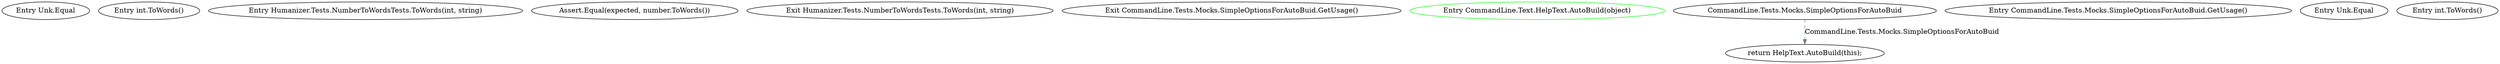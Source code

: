 digraph  {
m0_4 [cluster="Unk.Equal", file="NumberToWordsTests.cs", label="Entry Unk.Equal", span=""];
m0_3 [cluster="int.ToWords()", file="NumberToWordsTests.cs", label="Entry int.ToWords()", span="16-16"];
m0_0 [cluster="Humanizer.Tests.NumberToWordsTests.ToWords(int, string)", file="NumberToWordsTests.cs", label="Entry Humanizer.Tests.NumberToWordsTests.ToWords(int, string)", span="35-35"];
m0_1 [cluster="Humanizer.Tests.NumberToWordsTests.ToWords(int, string)", file="NumberToWordsTests.cs", label="Assert.Equal(expected, number.ToWords())", span="37-37"];
m0_2 [cluster="Humanizer.Tests.NumberToWordsTests.ToWords(int, string)", file="NumberToWordsTests.cs", label="Exit Humanizer.Tests.NumberToWordsTests.ToWords(int, string)", span="35-35"];
m1_2 [cluster="CommandLine.Tests.Mocks.SimpleOptionsForAutoBuid.GetUsage()", file="TimeSpanHumanizeTests.cs", label="Exit CommandLine.Tests.Mocks.SimpleOptionsForAutoBuid.GetUsage()", span="12-12"];
m1_3 [cluster="CommandLine.Text.HelpText.AutoBuild(object)", color=green, community=0, file="TimeSpanHumanizeTests.cs", label="Entry CommandLine.Text.HelpText.AutoBuild(object)", prediction=0, span="780-780"];
m1_4 [cluster="Humanizer.Tests.NumberToWordsTests.ToWords(int, string)", file="TimeSpanHumanizeTests.cs", label="CommandLine.Tests.Mocks.SimpleOptionsForAutoBuid", span=""];
m1_0 [cluster="CommandLine.Tests.Mocks.SimpleOptionsForAutoBuid.GetUsage()", file="TimeSpanHumanizeTests.cs", label="Entry CommandLine.Tests.Mocks.SimpleOptionsForAutoBuid.GetUsage()", span="12-12"];
m1_1 [cluster="CommandLine.Tests.Mocks.SimpleOptionsForAutoBuid.GetUsage()", file="TimeSpanHumanizeTests.cs", label="return HelpText.AutoBuild(this);", span="14-14"];
m1_6 [cluster="Unk.Equal", file="TimeSpanHumanizeTests.cs", label="Entry Unk.Equal", span=""];
m1_5 [cluster="int.ToWords()", file="TimeSpanHumanizeTests.cs", label="Entry int.ToWords()", span="25-25"];
m1_4 -> m1_1  [color=darkseagreen4, key=1, label="CommandLine.Tests.Mocks.SimpleOptionsForAutoBuid", style=dashed];
}
